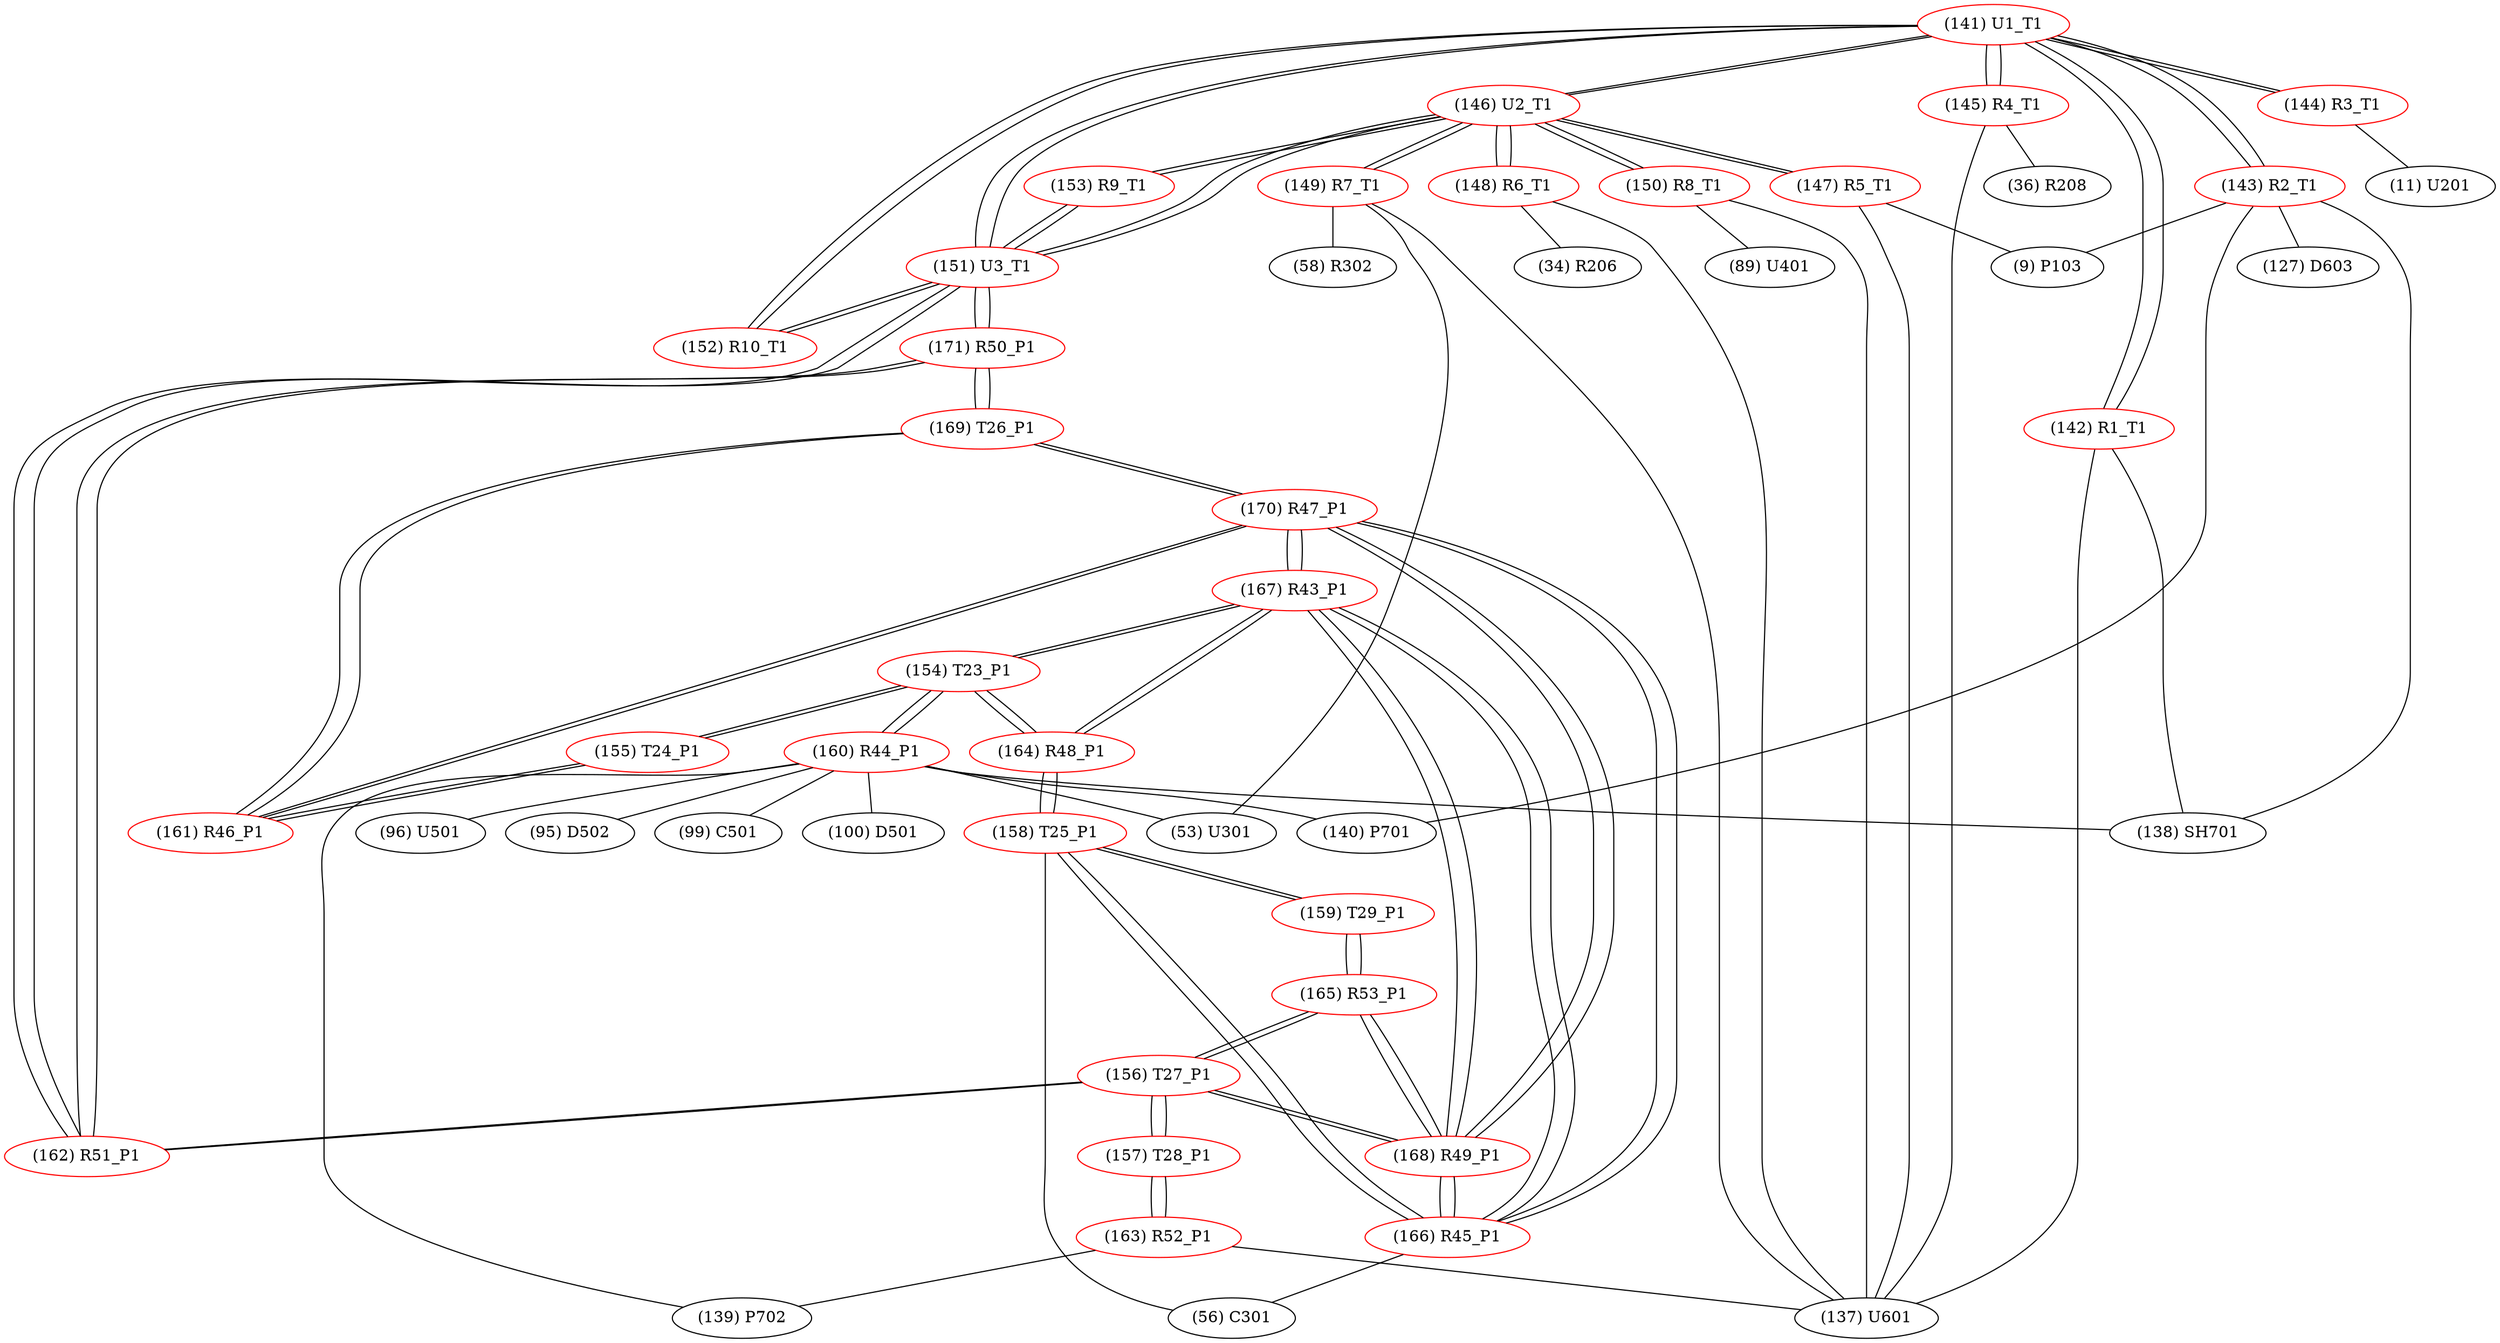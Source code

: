 graph {
	141 [label="(141) U1_T1" color=red]
	146 [label="(146) U2_T1"]
	151 [label="(151) U3_T1"]
	152 [label="(152) R10_T1"]
	145 [label="(145) R4_T1"]
	143 [label="(143) R2_T1"]
	144 [label="(144) R3_T1"]
	142 [label="(142) R1_T1"]
	142 [label="(142) R1_T1" color=red]
	138 [label="(138) SH701"]
	137 [label="(137) U601"]
	141 [label="(141) U1_T1"]
	143 [label="(143) R2_T1" color=red]
	9 [label="(9) P103"]
	140 [label="(140) P701"]
	138 [label="(138) SH701"]
	127 [label="(127) D603"]
	141 [label="(141) U1_T1"]
	144 [label="(144) R3_T1" color=red]
	11 [label="(11) U201"]
	141 [label="(141) U1_T1"]
	145 [label="(145) R4_T1" color=red]
	36 [label="(36) R208"]
	137 [label="(137) U601"]
	141 [label="(141) U1_T1"]
	146 [label="(146) U2_T1" color=red]
	149 [label="(149) R7_T1"]
	150 [label="(150) R8_T1"]
	147 [label="(147) R5_T1"]
	148 [label="(148) R6_T1"]
	151 [label="(151) U3_T1"]
	141 [label="(141) U1_T1"]
	153 [label="(153) R9_T1"]
	147 [label="(147) R5_T1" color=red]
	9 [label="(9) P103"]
	137 [label="(137) U601"]
	146 [label="(146) U2_T1"]
	148 [label="(148) R6_T1" color=red]
	34 [label="(34) R206"]
	137 [label="(137) U601"]
	146 [label="(146) U2_T1"]
	149 [label="(149) R7_T1" color=red]
	53 [label="(53) U301"]
	137 [label="(137) U601"]
	58 [label="(58) R302"]
	146 [label="(146) U2_T1"]
	150 [label="(150) R8_T1" color=red]
	137 [label="(137) U601"]
	89 [label="(89) U401"]
	146 [label="(146) U2_T1"]
	151 [label="(151) U3_T1" color=red]
	146 [label="(146) U2_T1"]
	141 [label="(141) U1_T1"]
	153 [label="(153) R9_T1"]
	152 [label="(152) R10_T1"]
	162 [label="(162) R51_P1"]
	171 [label="(171) R50_P1"]
	152 [label="(152) R10_T1" color=red]
	151 [label="(151) U3_T1"]
	141 [label="(141) U1_T1"]
	153 [label="(153) R9_T1" color=red]
	146 [label="(146) U2_T1"]
	151 [label="(151) U3_T1"]
	154 [label="(154) T23_P1" color=red]
	164 [label="(164) R48_P1"]
	167 [label="(167) R43_P1"]
	155 [label="(155) T24_P1"]
	160 [label="(160) R44_P1"]
	155 [label="(155) T24_P1" color=red]
	161 [label="(161) R46_P1"]
	154 [label="(154) T23_P1"]
	156 [label="(156) T27_P1" color=red]
	162 [label="(162) R51_P1"]
	157 [label="(157) T28_P1"]
	165 [label="(165) R53_P1"]
	168 [label="(168) R49_P1"]
	157 [label="(157) T28_P1" color=red]
	163 [label="(163) R52_P1"]
	156 [label="(156) T27_P1"]
	158 [label="(158) T25_P1" color=red]
	159 [label="(159) T29_P1"]
	164 [label="(164) R48_P1"]
	166 [label="(166) R45_P1"]
	56 [label="(56) C301"]
	159 [label="(159) T29_P1" color=red]
	158 [label="(158) T25_P1"]
	165 [label="(165) R53_P1"]
	160 [label="(160) R44_P1" color=red]
	140 [label="(140) P701"]
	139 [label="(139) P702"]
	99 [label="(99) C501"]
	100 [label="(100) D501"]
	96 [label="(96) U501"]
	95 [label="(95) D502"]
	138 [label="(138) SH701"]
	53 [label="(53) U301"]
	154 [label="(154) T23_P1"]
	161 [label="(161) R46_P1" color=red]
	169 [label="(169) T26_P1"]
	170 [label="(170) R47_P1"]
	155 [label="(155) T24_P1"]
	162 [label="(162) R51_P1" color=red]
	156 [label="(156) T27_P1"]
	171 [label="(171) R50_P1"]
	151 [label="(151) U3_T1"]
	163 [label="(163) R52_P1" color=red]
	137 [label="(137) U601"]
	139 [label="(139) P702"]
	157 [label="(157) T28_P1"]
	164 [label="(164) R48_P1" color=red]
	158 [label="(158) T25_P1"]
	154 [label="(154) T23_P1"]
	167 [label="(167) R43_P1"]
	165 [label="(165) R53_P1" color=red]
	159 [label="(159) T29_P1"]
	156 [label="(156) T27_P1"]
	168 [label="(168) R49_P1"]
	166 [label="(166) R45_P1" color=red]
	170 [label="(170) R47_P1"]
	167 [label="(167) R43_P1"]
	168 [label="(168) R49_P1"]
	158 [label="(158) T25_P1"]
	56 [label="(56) C301"]
	167 [label="(167) R43_P1" color=red]
	164 [label="(164) R48_P1"]
	154 [label="(154) T23_P1"]
	170 [label="(170) R47_P1"]
	166 [label="(166) R45_P1"]
	168 [label="(168) R49_P1"]
	168 [label="(168) R49_P1" color=red]
	170 [label="(170) R47_P1"]
	166 [label="(166) R45_P1"]
	167 [label="(167) R43_P1"]
	156 [label="(156) T27_P1"]
	165 [label="(165) R53_P1"]
	169 [label="(169) T26_P1" color=red]
	171 [label="(171) R50_P1"]
	161 [label="(161) R46_P1"]
	170 [label="(170) R47_P1"]
	170 [label="(170) R47_P1" color=red]
	166 [label="(166) R45_P1"]
	167 [label="(167) R43_P1"]
	168 [label="(168) R49_P1"]
	169 [label="(169) T26_P1"]
	161 [label="(161) R46_P1"]
	171 [label="(171) R50_P1" color=red]
	169 [label="(169) T26_P1"]
	162 [label="(162) R51_P1"]
	151 [label="(151) U3_T1"]
	141 -- 146
	141 -- 151
	141 -- 152
	141 -- 145
	141 -- 143
	141 -- 144
	141 -- 142
	142 -- 138
	142 -- 137
	142 -- 141
	143 -- 9
	143 -- 140
	143 -- 138
	143 -- 127
	143 -- 141
	144 -- 11
	144 -- 141
	145 -- 36
	145 -- 137
	145 -- 141
	146 -- 149
	146 -- 150
	146 -- 147
	146 -- 148
	146 -- 151
	146 -- 141
	146 -- 153
	147 -- 9
	147 -- 137
	147 -- 146
	148 -- 34
	148 -- 137
	148 -- 146
	149 -- 53
	149 -- 137
	149 -- 58
	149 -- 146
	150 -- 137
	150 -- 89
	150 -- 146
	151 -- 146
	151 -- 141
	151 -- 153
	151 -- 152
	151 -- 162
	151 -- 171
	152 -- 151
	152 -- 141
	153 -- 146
	153 -- 151
	154 -- 164
	154 -- 167
	154 -- 155
	154 -- 160
	155 -- 161
	155 -- 154
	156 -- 162
	156 -- 157
	156 -- 165
	156 -- 168
	157 -- 163
	157 -- 156
	158 -- 159
	158 -- 164
	158 -- 166
	158 -- 56
	159 -- 158
	159 -- 165
	160 -- 140
	160 -- 139
	160 -- 99
	160 -- 100
	160 -- 96
	160 -- 95
	160 -- 138
	160 -- 53
	160 -- 154
	161 -- 169
	161 -- 170
	161 -- 155
	162 -- 156
	162 -- 171
	162 -- 151
	163 -- 137
	163 -- 139
	163 -- 157
	164 -- 158
	164 -- 154
	164 -- 167
	165 -- 159
	165 -- 156
	165 -- 168
	166 -- 170
	166 -- 167
	166 -- 168
	166 -- 158
	166 -- 56
	167 -- 164
	167 -- 154
	167 -- 170
	167 -- 166
	167 -- 168
	168 -- 170
	168 -- 166
	168 -- 167
	168 -- 156
	168 -- 165
	169 -- 171
	169 -- 161
	169 -- 170
	170 -- 166
	170 -- 167
	170 -- 168
	170 -- 169
	170 -- 161
	171 -- 169
	171 -- 162
	171 -- 151
}